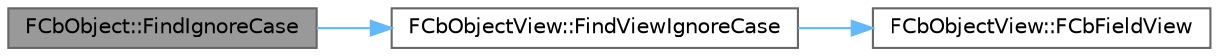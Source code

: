 digraph "FCbObject::FindIgnoreCase"
{
 // INTERACTIVE_SVG=YES
 // LATEX_PDF_SIZE
  bgcolor="transparent";
  edge [fontname=Helvetica,fontsize=10,labelfontname=Helvetica,labelfontsize=10];
  node [fontname=Helvetica,fontsize=10,shape=box,height=0.2,width=0.4];
  rankdir="LR";
  Node1 [id="Node000001",label="FCbObject::FindIgnoreCase",height=0.2,width=0.4,color="gray40", fillcolor="grey60", style="filled", fontcolor="black",tooltip="Find a field by case-insensitive name comparison."];
  Node1 -> Node2 [id="edge1_Node000001_Node000002",color="steelblue1",style="solid",tooltip=" "];
  Node2 [id="Node000002",label="FCbObjectView::FindViewIgnoreCase",height=0.2,width=0.4,color="grey40", fillcolor="white", style="filled",URL="$dc/d1a/classFCbObjectView.html#a29c7528b98af4923af6caf2cb2b10102",tooltip="Find a field by case-insensitive name comparison."];
  Node2 -> Node3 [id="edge2_Node000002_Node000003",color="steelblue1",style="solid",tooltip=" "];
  Node3 [id="Node000003",label="FCbObjectView::FCbFieldView",height=0.2,width=0.4,color="grey40", fillcolor="white", style="filled",URL="$dc/d1a/classFCbObjectView.html#af9e4f62f0555f921523c2a817a2cd11e",tooltip=" "];
}
